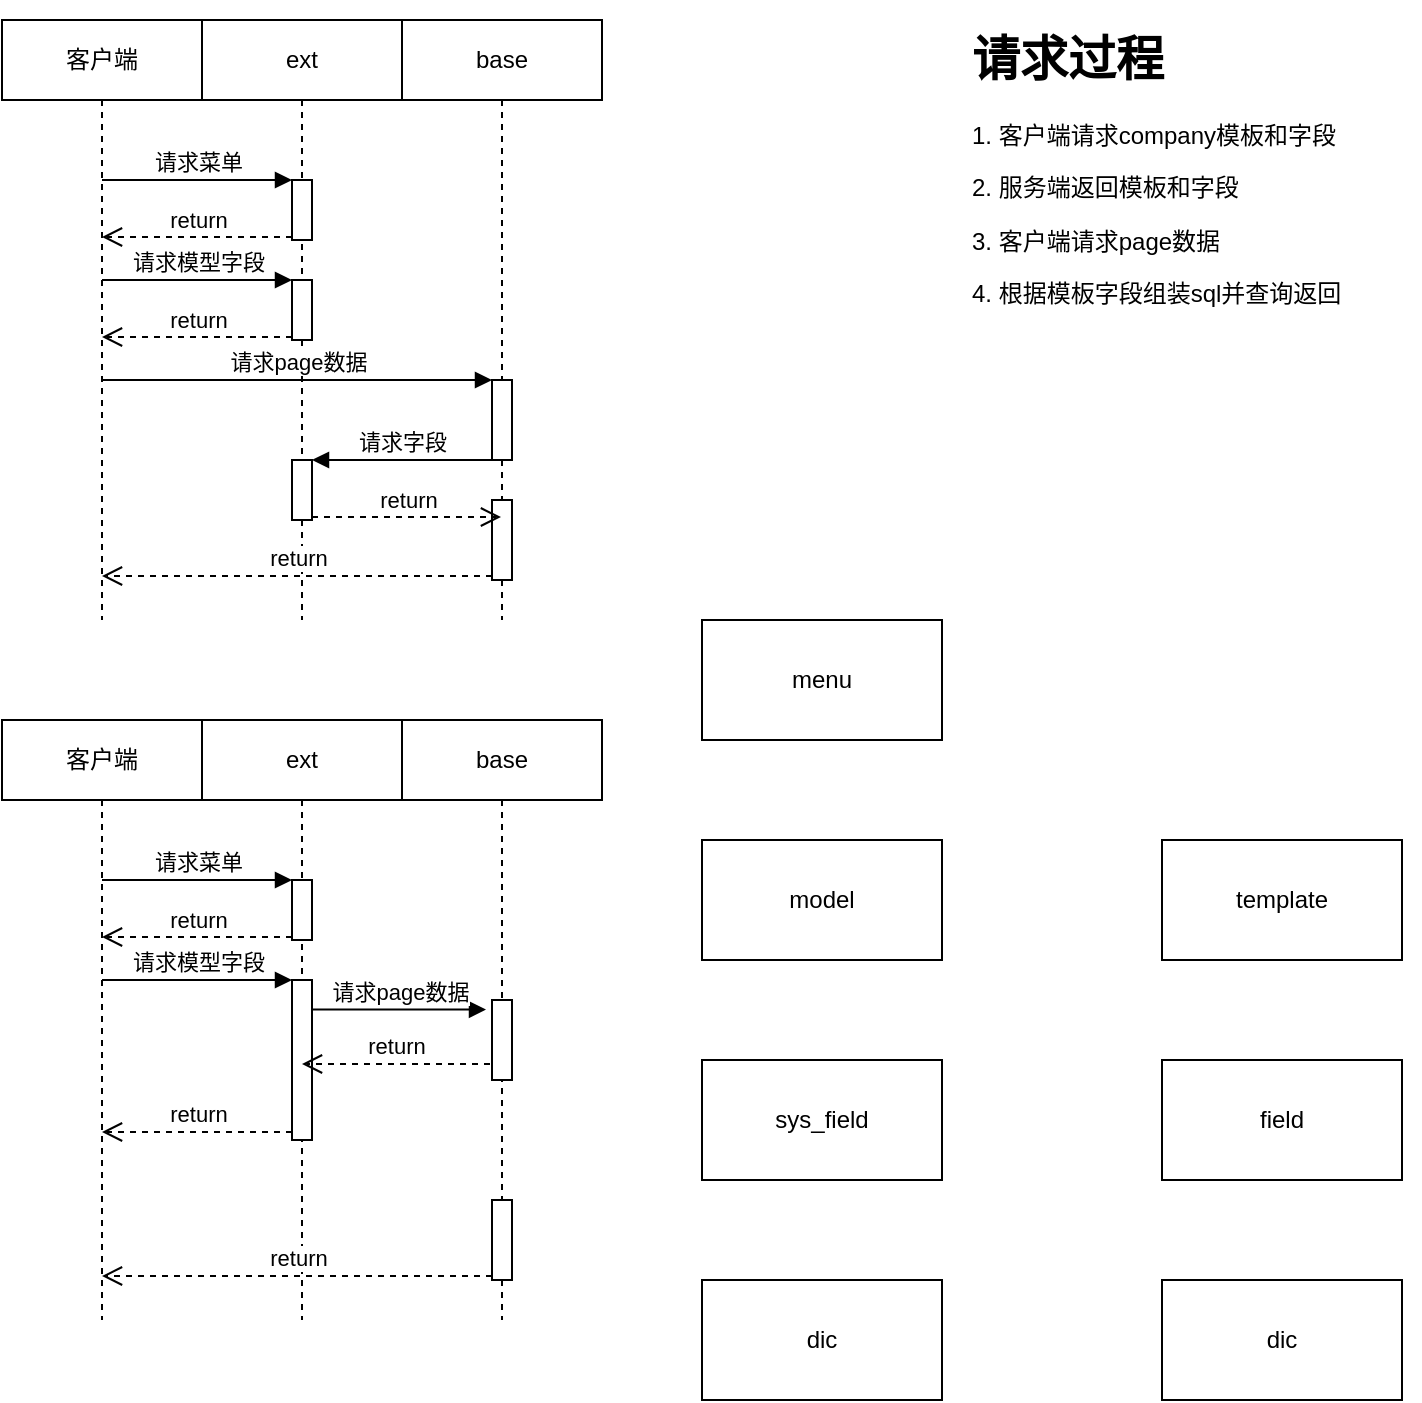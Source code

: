 <mxfile version="13.8.3" type="github">
  <diagram id="bRuYLjxOwxbkPora2MnW" name="第 1 页">
    <mxGraphModel dx="946" dy="623" grid="1" gridSize="10" guides="1" tooltips="1" connect="1" arrows="1" fold="1" page="1" pageScale="1" pageWidth="827" pageHeight="1169" math="0" shadow="0">
      <root>
        <mxCell id="0" />
        <mxCell id="1" parent="0" />
        <mxCell id="iUqJYe-C6QMbKc_73fvr-11" value="model" style="rounded=0;whiteSpace=wrap;html=1;" vertex="1" parent="1">
          <mxGeometry x="400" y="460" width="120" height="60" as="geometry" />
        </mxCell>
        <mxCell id="iUqJYe-C6QMbKc_73fvr-12" value="template" style="rounded=0;whiteSpace=wrap;html=1;" vertex="1" parent="1">
          <mxGeometry x="630" y="460" width="120" height="60" as="geometry" />
        </mxCell>
        <mxCell id="iUqJYe-C6QMbKc_73fvr-13" value="sys_field" style="rounded=0;whiteSpace=wrap;html=1;" vertex="1" parent="1">
          <mxGeometry x="400" y="570" width="120" height="60" as="geometry" />
        </mxCell>
        <mxCell id="iUqJYe-C6QMbKc_73fvr-14" value="field" style="rounded=0;whiteSpace=wrap;html=1;" vertex="1" parent="1">
          <mxGeometry x="630" y="570" width="120" height="60" as="geometry" />
        </mxCell>
        <mxCell id="iUqJYe-C6QMbKc_73fvr-16" value="dic" style="rounded=0;whiteSpace=wrap;html=1;" vertex="1" parent="1">
          <mxGeometry x="400" y="680" width="120" height="60" as="geometry" />
        </mxCell>
        <mxCell id="iUqJYe-C6QMbKc_73fvr-19" value="&lt;h1&gt;请求过程&lt;/h1&gt;&lt;p&gt;1. 客户端请求company模板和字段&lt;/p&gt;&lt;p&gt;2. 服务端返回模板和字段&lt;/p&gt;&lt;p&gt;3. 客户端请求page数据&lt;/p&gt;&lt;p&gt;4. 根据模板字段组装sql并查询返回&lt;/p&gt;" style="text;html=1;strokeColor=none;fillColor=none;spacing=5;spacingTop=-20;whiteSpace=wrap;overflow=hidden;rounded=0;" vertex="1" parent="1">
          <mxGeometry x="530" y="50" width="229" height="260" as="geometry" />
        </mxCell>
        <mxCell id="iUqJYe-C6QMbKc_73fvr-20" value="menu" style="rounded=0;whiteSpace=wrap;html=1;" vertex="1" parent="1">
          <mxGeometry x="400" y="350" width="120" height="60" as="geometry" />
        </mxCell>
        <mxCell id="iUqJYe-C6QMbKc_73fvr-21" value="dic" style="rounded=0;whiteSpace=wrap;html=1;" vertex="1" parent="1">
          <mxGeometry x="630" y="680" width="120" height="60" as="geometry" />
        </mxCell>
        <mxCell id="iUqJYe-C6QMbKc_73fvr-22" value="客户端" style="shape=umlLifeline;perimeter=lifelinePerimeter;whiteSpace=wrap;html=1;container=1;collapsible=0;recursiveResize=0;outlineConnect=0;" vertex="1" parent="1">
          <mxGeometry x="50" y="50" width="100" height="300" as="geometry" />
        </mxCell>
        <mxCell id="iUqJYe-C6QMbKc_73fvr-23" value="ext" style="shape=umlLifeline;perimeter=lifelinePerimeter;whiteSpace=wrap;html=1;container=1;collapsible=0;recursiveResize=0;outlineConnect=0;" vertex="1" parent="1">
          <mxGeometry x="150" y="50" width="100" height="300" as="geometry" />
        </mxCell>
        <mxCell id="iUqJYe-C6QMbKc_73fvr-27" value="" style="html=1;points=[];perimeter=orthogonalPerimeter;" vertex="1" parent="iUqJYe-C6QMbKc_73fvr-23">
          <mxGeometry x="45" y="80" width="10" height="30" as="geometry" />
        </mxCell>
        <mxCell id="iUqJYe-C6QMbKc_73fvr-36" value="" style="html=1;points=[];perimeter=orthogonalPerimeter;" vertex="1" parent="iUqJYe-C6QMbKc_73fvr-23">
          <mxGeometry x="45" y="130" width="10" height="30" as="geometry" />
        </mxCell>
        <mxCell id="iUqJYe-C6QMbKc_73fvr-44" value="" style="html=1;points=[];perimeter=orthogonalPerimeter;" vertex="1" parent="iUqJYe-C6QMbKc_73fvr-23">
          <mxGeometry x="45" y="220" width="10" height="30" as="geometry" />
        </mxCell>
        <mxCell id="iUqJYe-C6QMbKc_73fvr-24" value="base" style="shape=umlLifeline;perimeter=lifelinePerimeter;whiteSpace=wrap;html=1;container=1;collapsible=0;recursiveResize=0;outlineConnect=0;" vertex="1" parent="1">
          <mxGeometry x="250" y="50" width="100" height="300" as="geometry" />
        </mxCell>
        <mxCell id="iUqJYe-C6QMbKc_73fvr-39" value="" style="html=1;points=[];perimeter=orthogonalPerimeter;" vertex="1" parent="iUqJYe-C6QMbKc_73fvr-24">
          <mxGeometry x="45" y="180" width="10" height="40" as="geometry" />
        </mxCell>
        <mxCell id="iUqJYe-C6QMbKc_73fvr-47" value="" style="html=1;points=[];perimeter=orthogonalPerimeter;" vertex="1" parent="iUqJYe-C6QMbKc_73fvr-24">
          <mxGeometry x="45" y="240" width="10" height="40" as="geometry" />
        </mxCell>
        <mxCell id="iUqJYe-C6QMbKc_73fvr-28" value="请求菜单" style="html=1;verticalAlign=bottom;endArrow=block;entryX=0;entryY=0;" edge="1" target="iUqJYe-C6QMbKc_73fvr-27" parent="1" source="iUqJYe-C6QMbKc_73fvr-22">
          <mxGeometry relative="1" as="geometry">
            <mxPoint x="104" y="130" as="sourcePoint" />
          </mxGeometry>
        </mxCell>
        <mxCell id="iUqJYe-C6QMbKc_73fvr-29" value="return" style="html=1;verticalAlign=bottom;endArrow=open;dashed=1;endSize=8;exitX=0;exitY=0.95;" edge="1" source="iUqJYe-C6QMbKc_73fvr-27" parent="1" target="iUqJYe-C6QMbKc_73fvr-22">
          <mxGeometry relative="1" as="geometry">
            <mxPoint x="125" y="206" as="targetPoint" />
          </mxGeometry>
        </mxCell>
        <mxCell id="iUqJYe-C6QMbKc_73fvr-37" value="请求模型字段" style="html=1;verticalAlign=bottom;endArrow=block;entryX=0;entryY=0;" edge="1" target="iUqJYe-C6QMbKc_73fvr-36" parent="1" source="iUqJYe-C6QMbKc_73fvr-22">
          <mxGeometry relative="1" as="geometry">
            <mxPoint x="125" y="180" as="sourcePoint" />
          </mxGeometry>
        </mxCell>
        <mxCell id="iUqJYe-C6QMbKc_73fvr-38" value="return" style="html=1;verticalAlign=bottom;endArrow=open;dashed=1;endSize=8;exitX=0;exitY=0.95;" edge="1" source="iUqJYe-C6QMbKc_73fvr-36" parent="1" target="iUqJYe-C6QMbKc_73fvr-22">
          <mxGeometry relative="1" as="geometry">
            <mxPoint x="125" y="256" as="targetPoint" />
          </mxGeometry>
        </mxCell>
        <mxCell id="iUqJYe-C6QMbKc_73fvr-40" value="请求page数据" style="html=1;verticalAlign=bottom;endArrow=block;entryX=0;entryY=0;" edge="1" target="iUqJYe-C6QMbKc_73fvr-39" parent="1" source="iUqJYe-C6QMbKc_73fvr-22">
          <mxGeometry relative="1" as="geometry">
            <mxPoint x="225" y="230" as="sourcePoint" />
          </mxGeometry>
        </mxCell>
        <mxCell id="iUqJYe-C6QMbKc_73fvr-45" value="请求字段" style="html=1;verticalAlign=bottom;endArrow=block;entryX=1;entryY=0;" edge="1" target="iUqJYe-C6QMbKc_73fvr-44" parent="1" source="iUqJYe-C6QMbKc_73fvr-39">
          <mxGeometry relative="1" as="geometry">
            <mxPoint x="265" y="260" as="sourcePoint" />
          </mxGeometry>
        </mxCell>
        <mxCell id="iUqJYe-C6QMbKc_73fvr-46" value="return" style="html=1;verticalAlign=bottom;endArrow=open;dashed=1;endSize=8;exitX=1;exitY=0.95;" edge="1" source="iUqJYe-C6QMbKc_73fvr-44" parent="1" target="iUqJYe-C6QMbKc_73fvr-24">
          <mxGeometry relative="1" as="geometry">
            <mxPoint x="265" y="317" as="targetPoint" />
          </mxGeometry>
        </mxCell>
        <mxCell id="iUqJYe-C6QMbKc_73fvr-49" value="return" style="html=1;verticalAlign=bottom;endArrow=open;dashed=1;endSize=8;exitX=0;exitY=0.95;" edge="1" source="iUqJYe-C6QMbKc_73fvr-47" parent="1" target="iUqJYe-C6QMbKc_73fvr-22">
          <mxGeometry relative="1" as="geometry">
            <mxPoint x="225" y="376" as="targetPoint" />
          </mxGeometry>
        </mxCell>
        <mxCell id="iUqJYe-C6QMbKc_73fvr-51" value="客户端" style="shape=umlLifeline;perimeter=lifelinePerimeter;whiteSpace=wrap;html=1;container=1;collapsible=0;recursiveResize=0;outlineConnect=0;" vertex="1" parent="1">
          <mxGeometry x="50" y="400" width="100" height="300" as="geometry" />
        </mxCell>
        <mxCell id="iUqJYe-C6QMbKc_73fvr-52" value="ext" style="shape=umlLifeline;perimeter=lifelinePerimeter;whiteSpace=wrap;html=1;container=1;collapsible=0;recursiveResize=0;outlineConnect=0;" vertex="1" parent="1">
          <mxGeometry x="150" y="400" width="100" height="300" as="geometry" />
        </mxCell>
        <mxCell id="iUqJYe-C6QMbKc_73fvr-53" value="" style="html=1;points=[];perimeter=orthogonalPerimeter;" vertex="1" parent="iUqJYe-C6QMbKc_73fvr-52">
          <mxGeometry x="45" y="80" width="10" height="30" as="geometry" />
        </mxCell>
        <mxCell id="iUqJYe-C6QMbKc_73fvr-54" value="" style="html=1;points=[];perimeter=orthogonalPerimeter;" vertex="1" parent="iUqJYe-C6QMbKc_73fvr-52">
          <mxGeometry x="45" y="130" width="10" height="80" as="geometry" />
        </mxCell>
        <mxCell id="iUqJYe-C6QMbKc_73fvr-56" value="base" style="shape=umlLifeline;perimeter=lifelinePerimeter;whiteSpace=wrap;html=1;container=1;collapsible=0;recursiveResize=0;outlineConnect=0;" vertex="1" parent="1">
          <mxGeometry x="250" y="400" width="100" height="300" as="geometry" />
        </mxCell>
        <mxCell id="iUqJYe-C6QMbKc_73fvr-57" value="" style="html=1;points=[];perimeter=orthogonalPerimeter;" vertex="1" parent="iUqJYe-C6QMbKc_73fvr-56">
          <mxGeometry x="45" y="140" width="10" height="40" as="geometry" />
        </mxCell>
        <mxCell id="iUqJYe-C6QMbKc_73fvr-58" value="" style="html=1;points=[];perimeter=orthogonalPerimeter;" vertex="1" parent="iUqJYe-C6QMbKc_73fvr-56">
          <mxGeometry x="45" y="240" width="10" height="40" as="geometry" />
        </mxCell>
        <mxCell id="iUqJYe-C6QMbKc_73fvr-59" value="请求菜单" style="html=1;verticalAlign=bottom;endArrow=block;entryX=0;entryY=0;" edge="1" parent="1" source="iUqJYe-C6QMbKc_73fvr-51" target="iUqJYe-C6QMbKc_73fvr-53">
          <mxGeometry relative="1" as="geometry">
            <mxPoint x="104" y="480" as="sourcePoint" />
          </mxGeometry>
        </mxCell>
        <mxCell id="iUqJYe-C6QMbKc_73fvr-60" value="return" style="html=1;verticalAlign=bottom;endArrow=open;dashed=1;endSize=8;exitX=0;exitY=0.95;" edge="1" parent="1" source="iUqJYe-C6QMbKc_73fvr-53" target="iUqJYe-C6QMbKc_73fvr-51">
          <mxGeometry relative="1" as="geometry">
            <mxPoint x="125" y="556" as="targetPoint" />
          </mxGeometry>
        </mxCell>
        <mxCell id="iUqJYe-C6QMbKc_73fvr-61" value="请求模型字段" style="html=1;verticalAlign=bottom;endArrow=block;entryX=0;entryY=0;" edge="1" parent="1" source="iUqJYe-C6QMbKc_73fvr-51" target="iUqJYe-C6QMbKc_73fvr-54">
          <mxGeometry relative="1" as="geometry">
            <mxPoint x="125" y="530" as="sourcePoint" />
          </mxGeometry>
        </mxCell>
        <mxCell id="iUqJYe-C6QMbKc_73fvr-62" value="return" style="html=1;verticalAlign=bottom;endArrow=open;dashed=1;endSize=8;exitX=0;exitY=0.95;" edge="1" parent="1" source="iUqJYe-C6QMbKc_73fvr-54" target="iUqJYe-C6QMbKc_73fvr-51">
          <mxGeometry relative="1" as="geometry">
            <mxPoint x="125" y="606" as="targetPoint" />
          </mxGeometry>
        </mxCell>
        <mxCell id="iUqJYe-C6QMbKc_73fvr-63" value="请求page数据" style="html=1;verticalAlign=bottom;endArrow=block;entryX=-0.3;entryY=0.12;entryDx=0;entryDy=0;entryPerimeter=0;" edge="1" parent="1" source="iUqJYe-C6QMbKc_73fvr-54" target="iUqJYe-C6QMbKc_73fvr-57">
          <mxGeometry relative="1" as="geometry">
            <mxPoint x="225" y="580" as="sourcePoint" />
          </mxGeometry>
        </mxCell>
        <mxCell id="iUqJYe-C6QMbKc_73fvr-66" value="return" style="html=1;verticalAlign=bottom;endArrow=open;dashed=1;endSize=8;exitX=0;exitY=0.95;" edge="1" parent="1" source="iUqJYe-C6QMbKc_73fvr-58" target="iUqJYe-C6QMbKc_73fvr-51">
          <mxGeometry relative="1" as="geometry">
            <mxPoint x="225" y="726" as="targetPoint" />
          </mxGeometry>
        </mxCell>
        <mxCell id="iUqJYe-C6QMbKc_73fvr-67" value="return" style="html=1;verticalAlign=bottom;endArrow=open;dashed=1;endSize=8;exitX=-0.1;exitY=0.8;exitDx=0;exitDy=0;exitPerimeter=0;" edge="1" parent="1" source="iUqJYe-C6QMbKc_73fvr-57" target="iUqJYe-C6QMbKc_73fvr-52">
          <mxGeometry relative="1" as="geometry">
            <mxPoint x="296" y="590" as="sourcePoint" />
            <mxPoint x="220" y="590" as="targetPoint" />
          </mxGeometry>
        </mxCell>
      </root>
    </mxGraphModel>
  </diagram>
</mxfile>
